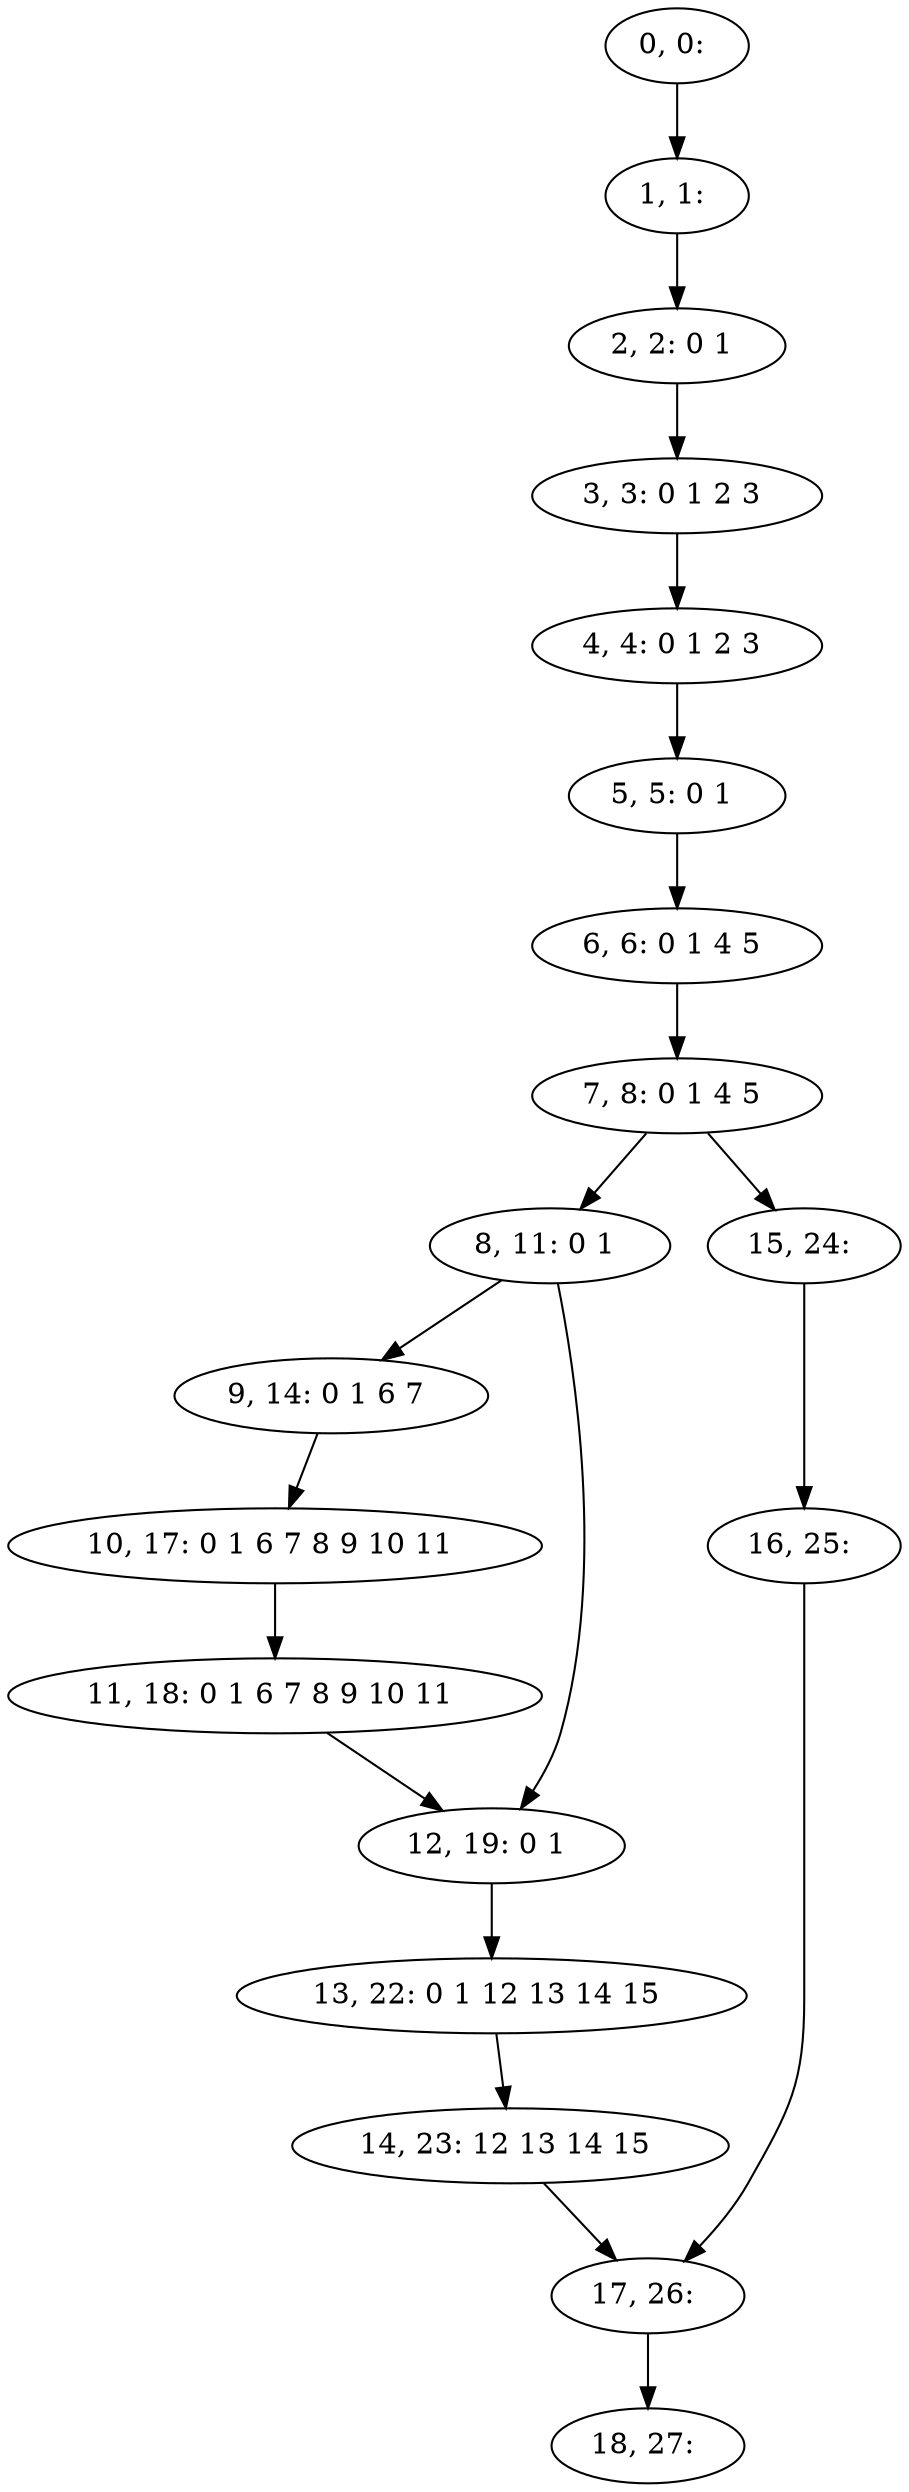 digraph G {
0[label="0, 0: "];
1[label="1, 1: "];
2[label="2, 2: 0 1 "];
3[label="3, 3: 0 1 2 3 "];
4[label="4, 4: 0 1 2 3 "];
5[label="5, 5: 0 1 "];
6[label="6, 6: 0 1 4 5 "];
7[label="7, 8: 0 1 4 5 "];
8[label="8, 11: 0 1 "];
9[label="9, 14: 0 1 6 7 "];
10[label="10, 17: 0 1 6 7 8 9 10 11 "];
11[label="11, 18: 0 1 6 7 8 9 10 11 "];
12[label="12, 19: 0 1 "];
13[label="13, 22: 0 1 12 13 14 15 "];
14[label="14, 23: 12 13 14 15 "];
15[label="15, 24: "];
16[label="16, 25: "];
17[label="17, 26: "];
18[label="18, 27: "];
0->1 ;
1->2 ;
2->3 ;
3->4 ;
4->5 ;
5->6 ;
6->7 ;
7->8 ;
7->15 ;
8->9 ;
8->12 ;
9->10 ;
10->11 ;
11->12 ;
12->13 ;
13->14 ;
14->17 ;
15->16 ;
16->17 ;
17->18 ;
}

